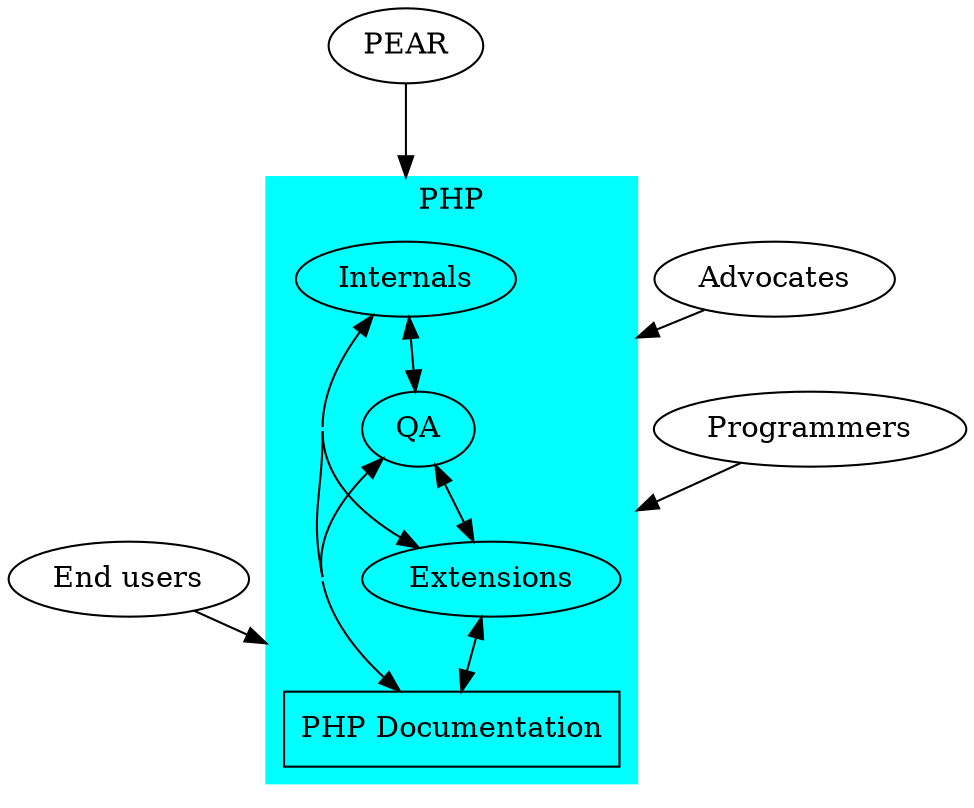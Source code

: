 digraph PHPCore{
	concentrate = true;
	compound = true;

	subgraph cluster0 {
		label = "PHP";
		style = filled;
		color = cyan;
		Internals -> QA [dir = both];
		Internals -> Extensions [dir = both];
		QA -> Extensions [dir = both];
		Internals -> "PHP Documentation" [dir = both];
		QA -> "PHP Documentation" [dir = both];
		Extensions -> "PHP Documentation" [dir = both];
		"PHP Documentation" [shape=box];
	}

	PEAR -> Internals [lhead=cluster0,minlen=2];
	Programmers -> Extensions [lhead=cluster0,minlen=1];
	Advocates -> QA [lhead=cluster0,minlen=1];
	"End users" -> "PHP Documentation" [lhead=cluster0,minlen=1];
}
